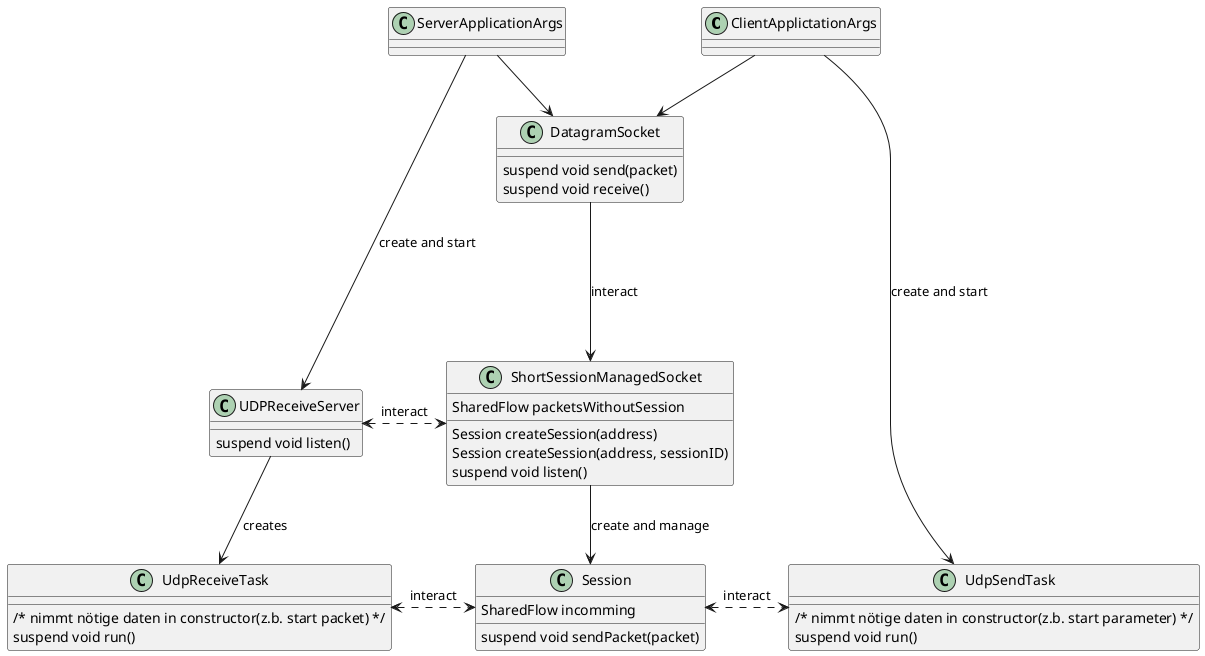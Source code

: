 @startuml

class ClientApplictationArgs{

}
class ServerApplicationArgs{

}



class ShortSessionManagedSocket{
    SharedFlow packetsWithoutSession
    Session createSession(address)
    Session createSession(address, sessionID)
    suspend void listen()

}
class Session {
    SharedFlow incomming
    suspend void sendPacket(packet)
}
ShortSessionManagedSocket --> Session : create and manage

class UdpSendTask{
    /* nimmt nötige daten in constructor(z.b. start parameter) */
    suspend void run()
}

ClientApplictationArgs -----> UdpSendTask : create and start
ClientApplictationArgs --> DatagramSocket

ServerApplicationArgs ----> UDPReceiveServer : create and start
ServerApplicationArgs --> DatagramSocket

DatagramSocket ---> ShortSessionManagedSocket : interact
ShortSessionManagedSocket <.left>UDPReceiveServer  : interact
UDPReceiveServer --> UdpReceiveTask : creates

UdpSendTask <.left> Session : interact
UdpReceiveTask <.right> Session : interact


class UdpReceiveTask{
    /* nimmt nötige daten in constructor(z.b. start packet) */
    suspend void run()
}
class UDPReceiveServer{
    suspend void listen()
}
class DatagramSocket{
    suspend void send(packet)
    suspend void receive()

}
@enduml